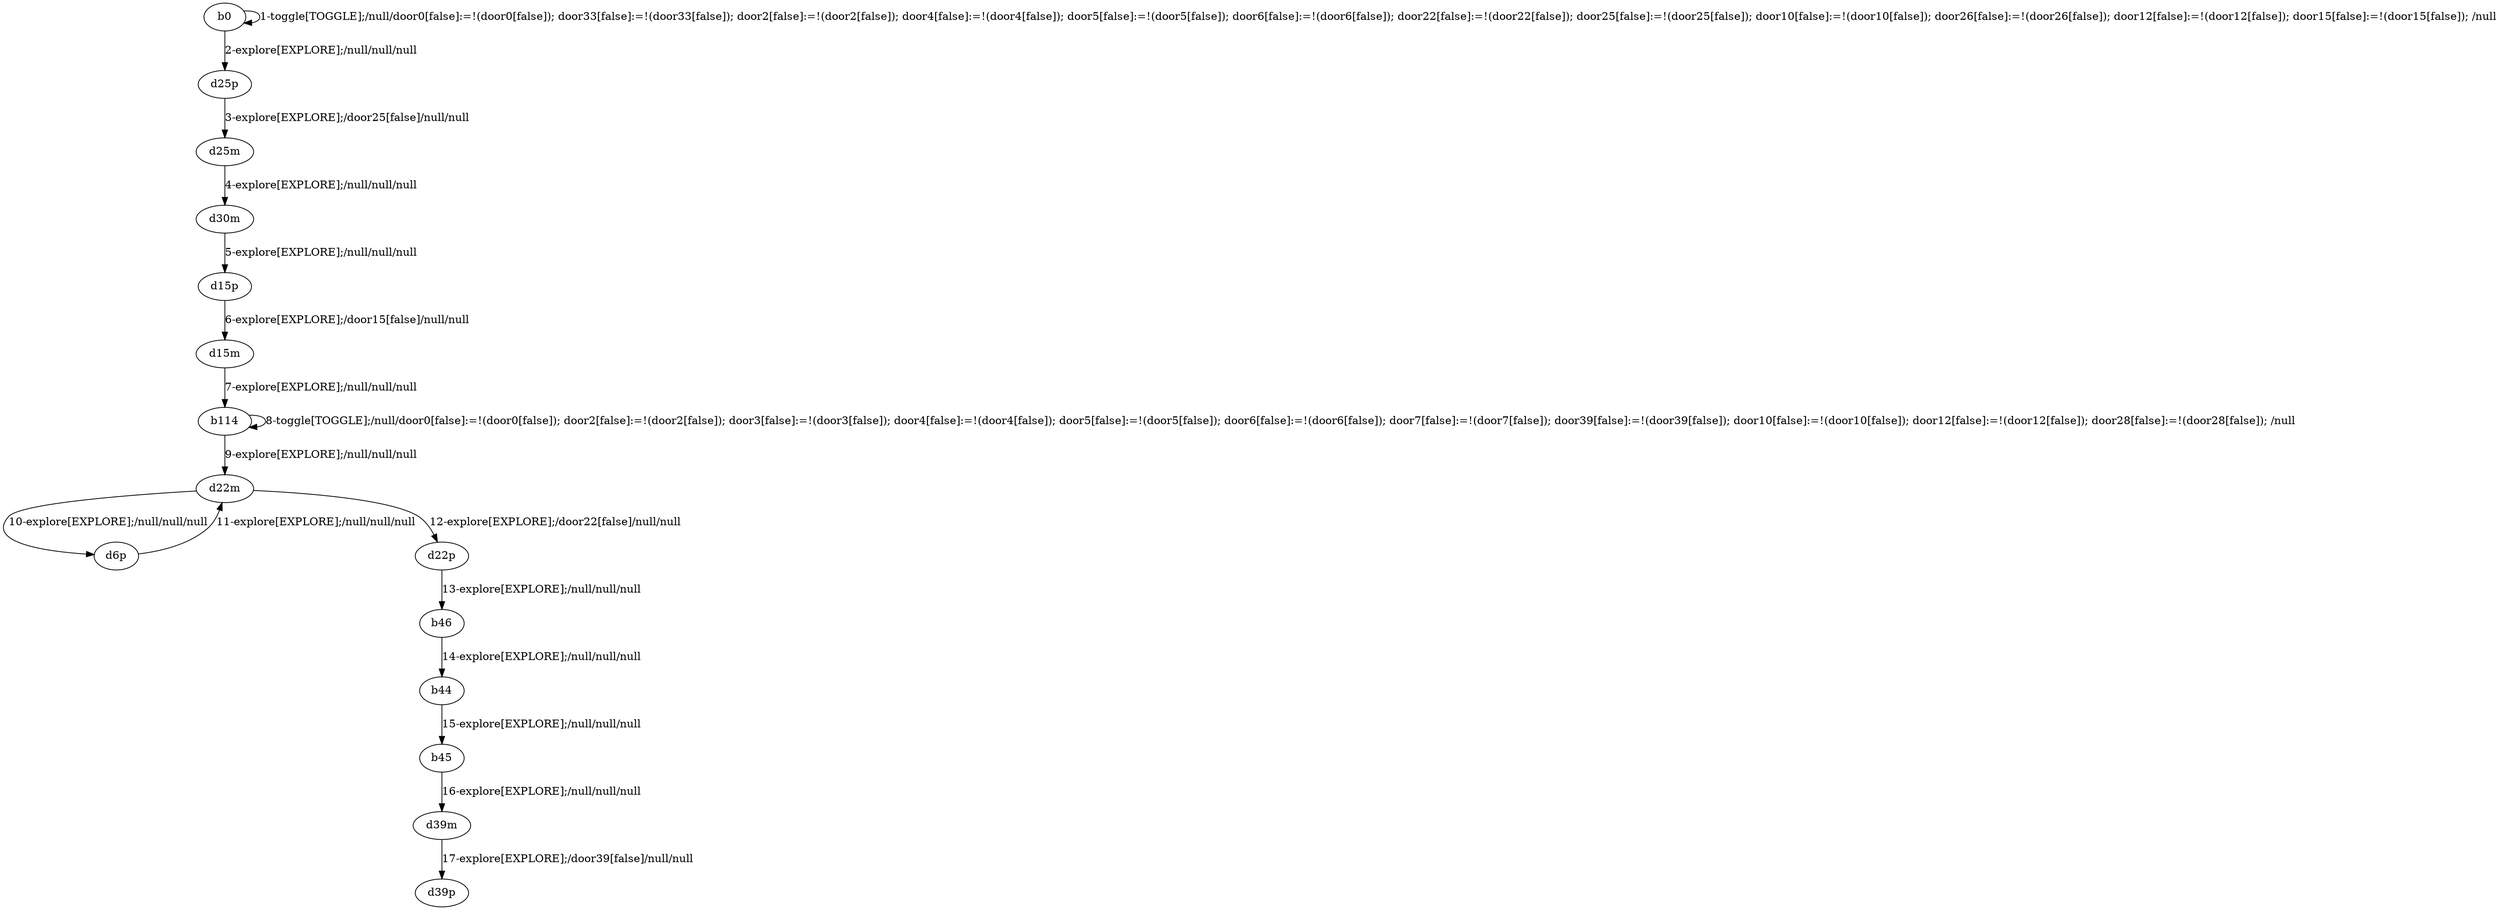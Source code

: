 # Total number of goals covered by this test: 3
# d6p --> d22m
# d39m --> d39p
# d22m --> d6p

digraph g {
"b0" -> "b0" [label = "1-toggle[TOGGLE];/null/door0[false]:=!(door0[false]); door33[false]:=!(door33[false]); door2[false]:=!(door2[false]); door4[false]:=!(door4[false]); door5[false]:=!(door5[false]); door6[false]:=!(door6[false]); door22[false]:=!(door22[false]); door25[false]:=!(door25[false]); door10[false]:=!(door10[false]); door26[false]:=!(door26[false]); door12[false]:=!(door12[false]); door15[false]:=!(door15[false]); /null"];
"b0" -> "d25p" [label = "2-explore[EXPLORE];/null/null/null"];
"d25p" -> "d25m" [label = "3-explore[EXPLORE];/door25[false]/null/null"];
"d25m" -> "d30m" [label = "4-explore[EXPLORE];/null/null/null"];
"d30m" -> "d15p" [label = "5-explore[EXPLORE];/null/null/null"];
"d15p" -> "d15m" [label = "6-explore[EXPLORE];/door15[false]/null/null"];
"d15m" -> "b114" [label = "7-explore[EXPLORE];/null/null/null"];
"b114" -> "b114" [label = "8-toggle[TOGGLE];/null/door0[false]:=!(door0[false]); door2[false]:=!(door2[false]); door3[false]:=!(door3[false]); door4[false]:=!(door4[false]); door5[false]:=!(door5[false]); door6[false]:=!(door6[false]); door7[false]:=!(door7[false]); door39[false]:=!(door39[false]); door10[false]:=!(door10[false]); door12[false]:=!(door12[false]); door28[false]:=!(door28[false]); /null"];
"b114" -> "d22m" [label = "9-explore[EXPLORE];/null/null/null"];
"d22m" -> "d6p" [label = "10-explore[EXPLORE];/null/null/null"];
"d6p" -> "d22m" [label = "11-explore[EXPLORE];/null/null/null"];
"d22m" -> "d22p" [label = "12-explore[EXPLORE];/door22[false]/null/null"];
"d22p" -> "b46" [label = "13-explore[EXPLORE];/null/null/null"];
"b46" -> "b44" [label = "14-explore[EXPLORE];/null/null/null"];
"b44" -> "b45" [label = "15-explore[EXPLORE];/null/null/null"];
"b45" -> "d39m" [label = "16-explore[EXPLORE];/null/null/null"];
"d39m" -> "d39p" [label = "17-explore[EXPLORE];/door39[false]/null/null"];
}